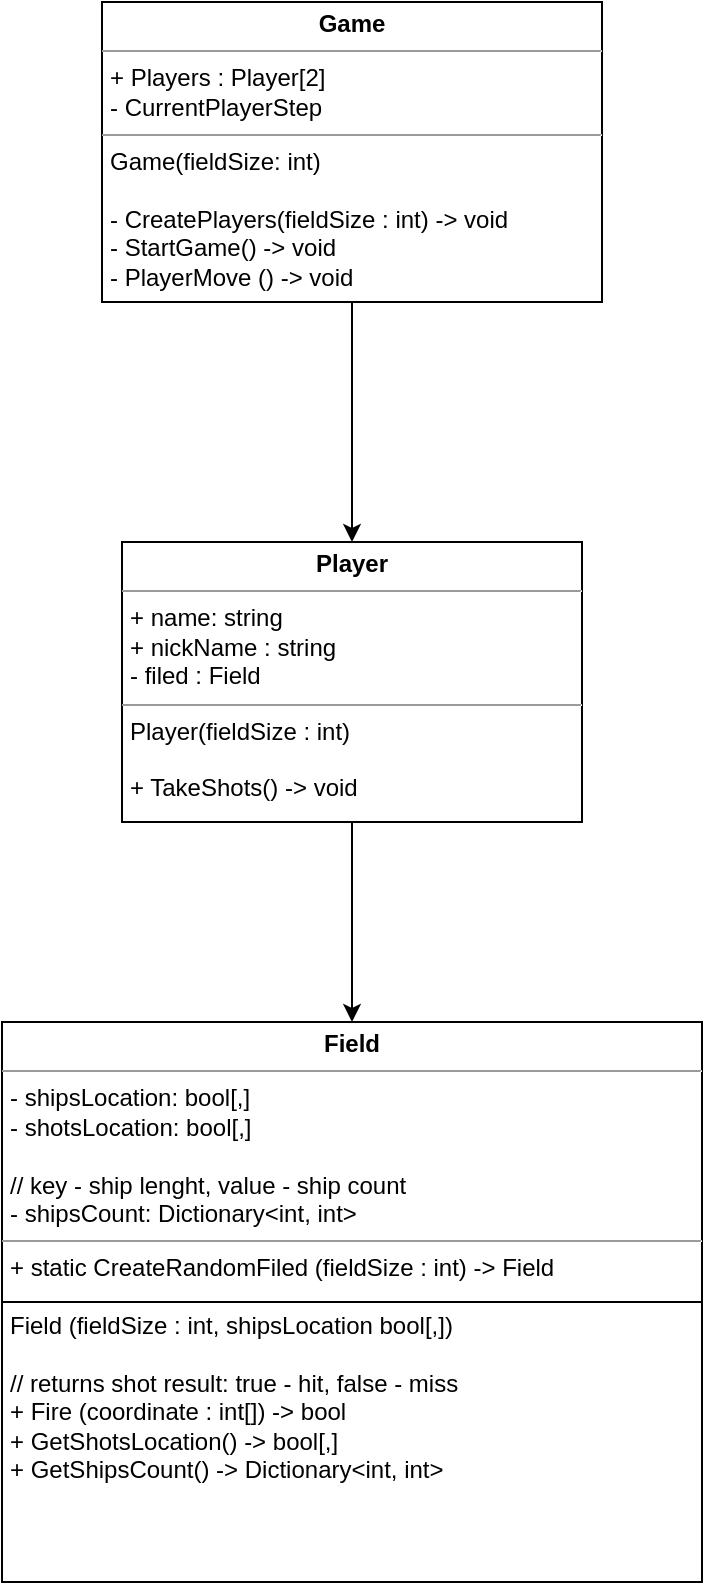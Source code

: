 <mxfile version="22.1.9" type="github">
  <diagram name="Страница — 1" id="Cx-bIW7Q0lg0cfiTF8T0">
    <mxGraphModel dx="2625" dy="1415" grid="1" gridSize="10" guides="1" tooltips="1" connect="1" arrows="1" fold="1" page="1" pageScale="1" pageWidth="827" pageHeight="1169" math="0" shadow="0">
      <root>
        <mxCell id="0" />
        <mxCell id="1" parent="0" />
        <mxCell id="0S2aFX3Rr-mcq_tdmNLE-8" style="edgeStyle=orthogonalEdgeStyle;rounded=0;orthogonalLoop=1;jettySize=auto;html=1;exitX=0.5;exitY=1;exitDx=0;exitDy=0;entryX=0.5;entryY=0;entryDx=0;entryDy=0;" edge="1" parent="1" source="0S2aFX3Rr-mcq_tdmNLE-1" target="0S2aFX3Rr-mcq_tdmNLE-2">
          <mxGeometry relative="1" as="geometry" />
        </mxCell>
        <mxCell id="0S2aFX3Rr-mcq_tdmNLE-1" value="&lt;p style=&quot;margin:0px;margin-top:4px;text-align:center;&quot;&gt;&lt;b&gt;Game&lt;/b&gt;&lt;/p&gt;&lt;hr size=&quot;1&quot;&gt;&lt;p style=&quot;margin:0px;margin-left:4px;&quot;&gt;+ Players : Player[2]&lt;/p&gt;&lt;p style=&quot;margin:0px;margin-left:4px;&quot;&gt;- CurrentPlayerStep&lt;/p&gt;&lt;hr size=&quot;1&quot;&gt;&lt;p style=&quot;margin:0px;margin-left:4px;&quot;&gt;Game(fieldSize: int)&lt;/p&gt;&lt;p style=&quot;margin:0px;margin-left:4px;&quot;&gt;&lt;br&gt;&lt;/p&gt;&lt;p style=&quot;margin:0px;margin-left:4px;&quot;&gt;- CreatePlayers(fieldSize : int) -&amp;gt; void&lt;/p&gt;&lt;p style=&quot;margin:0px;margin-left:4px;&quot;&gt;- StartGame() -&amp;gt; void&lt;/p&gt;&lt;p style=&quot;margin:0px;margin-left:4px;&quot;&gt;- PlayerMove () -&amp;gt; void&lt;/p&gt;" style="verticalAlign=top;align=left;overflow=fill;fontSize=12;fontFamily=Helvetica;html=1;whiteSpace=wrap;" vertex="1" parent="1">
          <mxGeometry x="289" y="60" width="250" height="150" as="geometry" />
        </mxCell>
        <mxCell id="0S2aFX3Rr-mcq_tdmNLE-9" style="edgeStyle=orthogonalEdgeStyle;rounded=0;orthogonalLoop=1;jettySize=auto;html=1;exitX=0.5;exitY=1;exitDx=0;exitDy=0;" edge="1" parent="1" source="0S2aFX3Rr-mcq_tdmNLE-2" target="0S2aFX3Rr-mcq_tdmNLE-3">
          <mxGeometry relative="1" as="geometry" />
        </mxCell>
        <mxCell id="0S2aFX3Rr-mcq_tdmNLE-2" value="&lt;p style=&quot;margin:0px;margin-top:4px;text-align:center;&quot;&gt;&lt;b&gt;Player&lt;/b&gt;&lt;/p&gt;&lt;hr size=&quot;1&quot;&gt;&lt;p style=&quot;margin:0px;margin-left:4px;&quot;&gt;+ name: string&lt;/p&gt;&lt;p style=&quot;margin:0px;margin-left:4px;&quot;&gt;+ nickName : string&lt;/p&gt;&lt;p style=&quot;margin:0px;margin-left:4px;&quot;&gt;- filed : Field&lt;/p&gt;&lt;hr size=&quot;1&quot;&gt;&lt;p style=&quot;margin:0px;margin-left:4px;&quot;&gt;Player(fieldSize : int)&lt;/p&gt;&lt;p style=&quot;margin:0px;margin-left:4px;&quot;&gt;&lt;br&gt;&lt;/p&gt;&lt;p style=&quot;margin:0px;margin-left:4px;&quot;&gt;+ TakeShots() -&amp;gt; void&amp;nbsp;&lt;/p&gt;" style="verticalAlign=top;align=left;overflow=fill;fontSize=12;fontFamily=Helvetica;html=1;whiteSpace=wrap;" vertex="1" parent="1">
          <mxGeometry x="299" y="330" width="230" height="140" as="geometry" />
        </mxCell>
        <mxCell id="0S2aFX3Rr-mcq_tdmNLE-3" value="&lt;p style=&quot;margin:0px;margin-top:4px;text-align:center;&quot;&gt;&lt;b&gt;Field&lt;/b&gt;&lt;/p&gt;&lt;hr size=&quot;1&quot;&gt;&lt;p style=&quot;margin:0px;margin-left:4px;&quot;&gt;- shipsLocation: bool[,]&lt;/p&gt;&lt;p style=&quot;margin:0px;margin-left:4px;&quot;&gt;- shotsLocation: bool[,]&lt;/p&gt;&lt;p style=&quot;margin:0px;margin-left:4px;&quot;&gt;&lt;br&gt;&lt;/p&gt;&lt;p style=&quot;margin:0px;margin-left:4px;&quot;&gt;// key - ship lenght, value - ship count&lt;/p&gt;&lt;p style=&quot;margin:0px;margin-left:4px;&quot;&gt;- shipsCount: Dictionary&amp;lt;int, int&amp;gt;&lt;/p&gt;&lt;hr size=&quot;1&quot;&gt;&lt;p style=&quot;margin:0px;margin-left:4px;&quot;&gt;+ static CreateRandomFiled (fieldSize : int) -&amp;gt; Field&lt;/p&gt;&lt;p style=&quot;margin:0px;margin-left:4px;&quot;&gt;&lt;br&gt;&lt;/p&gt;&lt;p style=&quot;margin:0px;margin-left:4px;&quot;&gt;Field (fieldSize : int, shipsLocation bool[,])&lt;/p&gt;&lt;p style=&quot;margin:0px;margin-left:4px;&quot;&gt;&lt;br&gt;&lt;/p&gt;&lt;p style=&quot;margin:0px;margin-left:4px;&quot;&gt;// returns shot result: true - hit, false - miss&lt;/p&gt;&lt;p style=&quot;margin:0px;margin-left:4px;&quot;&gt;+ Fire (coordinate : int[]) -&amp;gt; bool&lt;/p&gt;&lt;p style=&quot;margin:0px;margin-left:4px;&quot;&gt;+ GetShotsLocation() -&amp;gt; bool[,]&lt;/p&gt;&lt;p style=&quot;margin:0px;margin-left:4px;&quot;&gt;+ GetShipsCount() -&amp;gt; Dictionary&amp;lt;int, int&amp;gt;&lt;/p&gt;" style="verticalAlign=top;align=left;overflow=fill;fontSize=12;fontFamily=Helvetica;html=1;whiteSpace=wrap;" vertex="1" parent="1">
          <mxGeometry x="239" y="570" width="350" height="280" as="geometry" />
        </mxCell>
        <mxCell id="0S2aFX3Rr-mcq_tdmNLE-7" value="" style="line;strokeWidth=1;fillColor=none;align=left;verticalAlign=middle;spacingTop=-1;spacingLeft=3;spacingRight=3;rotatable=0;labelPosition=right;points=[];portConstraint=eastwest;strokeColor=inherit;" vertex="1" parent="1">
          <mxGeometry x="239" y="706" width="350" height="8" as="geometry" />
        </mxCell>
      </root>
    </mxGraphModel>
  </diagram>
</mxfile>
